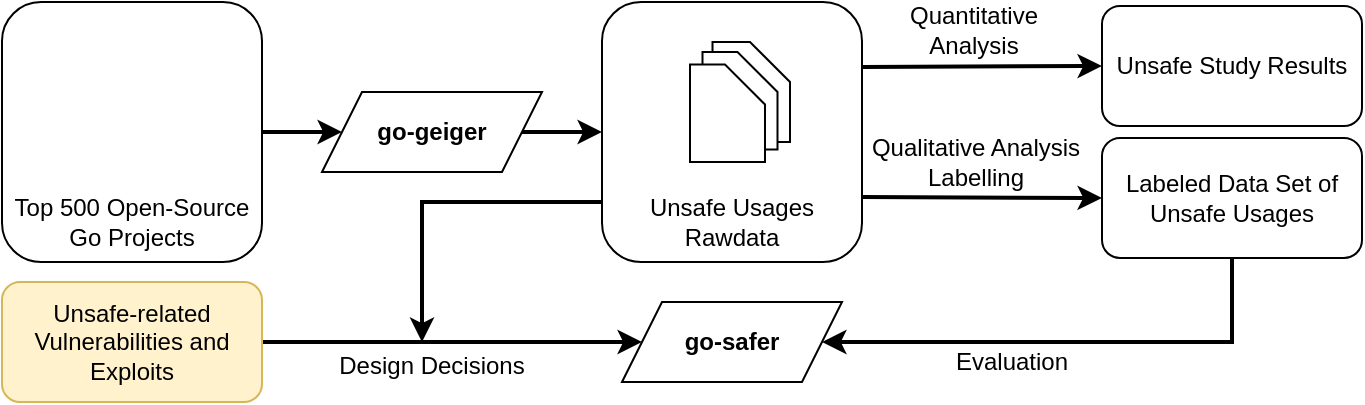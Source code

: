 <mxfile version="13.6.5" type="device"><diagram id="x5MXRrgYkv_Letm8EGmL" name="Page-1"><mxGraphModel dx="1021" dy="527" grid="1" gridSize="10" guides="1" tooltips="1" connect="1" arrows="1" fold="1" page="1" pageScale="1" pageWidth="1169" pageHeight="827" math="0" shadow="0"><root><mxCell id="0"/><mxCell id="1" parent="0"/><mxCell id="qrASa8LLpBvIJc4VBqNg-28" style="edgeStyle=orthogonalEdgeStyle;rounded=0;orthogonalLoop=1;jettySize=auto;html=1;exitX=1;exitY=0.5;exitDx=0;exitDy=0;entryX=0;entryY=0.5;entryDx=0;entryDy=0;strokeWidth=2;" edge="1" parent="1" source="qrASa8LLpBvIJc4VBqNg-6" target="qrASa8LLpBvIJc4VBqNg-14"><mxGeometry relative="1" as="geometry"/></mxCell><mxCell id="qrASa8LLpBvIJc4VBqNg-6" value="&lt;b&gt;go-geiger&lt;/b&gt;" style="shape=parallelogram;perimeter=parallelogramPerimeter;whiteSpace=wrap;html=1;fixedSize=1;" vertex="1" parent="1"><mxGeometry x="240" y="405" width="110" height="40" as="geometry"/></mxCell><mxCell id="qrASa8LLpBvIJc4VBqNg-7" value="&lt;b&gt;go-safer&lt;/b&gt;" style="shape=parallelogram;perimeter=parallelogramPerimeter;whiteSpace=wrap;html=1;fixedSize=1;" vertex="1" parent="1"><mxGeometry x="390" y="510" width="110" height="40" as="geometry"/></mxCell><mxCell id="qrASa8LLpBvIJc4VBqNg-34" style="edgeStyle=none;rounded=0;orthogonalLoop=1;jettySize=auto;html=1;exitX=1;exitY=0.5;exitDx=0;exitDy=0;entryX=0;entryY=0.5;entryDx=0;entryDy=0;strokeWidth=2;" edge="1" parent="1" source="qrASa8LLpBvIJc4VBqNg-9" target="qrASa8LLpBvIJc4VBqNg-7"><mxGeometry relative="1" as="geometry"/></mxCell><mxCell id="qrASa8LLpBvIJc4VBqNg-9" value="Unsafe-related Vulnerabilities and Exploits" style="rounded=1;whiteSpace=wrap;html=1;fillColor=#fff2cc;strokeColor=#d6b656;" vertex="1" parent="1"><mxGeometry x="80" y="500" width="130" height="60" as="geometry"/></mxCell><mxCell id="qrASa8LLpBvIJc4VBqNg-37" style="edgeStyle=orthogonalEdgeStyle;rounded=0;orthogonalLoop=1;jettySize=auto;html=1;exitX=0.5;exitY=1;exitDx=0;exitDy=0;entryX=1;entryY=0.5;entryDx=0;entryDy=0;strokeWidth=2;" edge="1" parent="1" source="qrASa8LLpBvIJc4VBqNg-12" target="qrASa8LLpBvIJc4VBqNg-7"><mxGeometry relative="1" as="geometry"><Array as="points"><mxPoint x="695" y="530"/></Array></mxGeometry></mxCell><mxCell id="qrASa8LLpBvIJc4VBqNg-12" value="Labeled Data Set of Unsafe Usages" style="rounded=1;whiteSpace=wrap;html=1;" vertex="1" parent="1"><mxGeometry x="630" y="428" width="130" height="60" as="geometry"/></mxCell><mxCell id="qrASa8LLpBvIJc4VBqNg-13" value="Unsafe Study Results" style="rounded=1;whiteSpace=wrap;html=1;" vertex="1" parent="1"><mxGeometry x="630" y="362" width="130" height="60" as="geometry"/></mxCell><mxCell id="qrASa8LLpBvIJc4VBqNg-27" value="" style="group" vertex="1" connectable="0" parent="1"><mxGeometry x="380" y="360" width="130" height="130" as="geometry"/></mxCell><mxCell id="qrASa8LLpBvIJc4VBqNg-14" value="" style="rounded=1;whiteSpace=wrap;html=1;" vertex="1" parent="qrASa8LLpBvIJc4VBqNg-27"><mxGeometry width="130" height="130" as="geometry"/></mxCell><mxCell id="qrASa8LLpBvIJc4VBqNg-15" value="Unsafe Usages Rawdata" style="text;html=1;strokeColor=none;fillColor=none;align=center;verticalAlign=middle;whiteSpace=wrap;rounded=0;" vertex="1" parent="qrASa8LLpBvIJc4VBqNg-27"><mxGeometry y="100" width="130" height="20" as="geometry"/></mxCell><mxCell id="qrASa8LLpBvIJc4VBqNg-20" value="" style="group" vertex="1" connectable="0" parent="qrASa8LLpBvIJc4VBqNg-27"><mxGeometry x="44" y="20" width="50" height="60" as="geometry"/></mxCell><mxCell id="qrASa8LLpBvIJc4VBqNg-16" value="" style="shape=card;whiteSpace=wrap;html=1;size=20;flipH=1;" vertex="1" parent="qrASa8LLpBvIJc4VBqNg-20"><mxGeometry x="11.25" width="38.75" height="50" as="geometry"/></mxCell><mxCell id="qrASa8LLpBvIJc4VBqNg-18" value="" style="shape=card;whiteSpace=wrap;html=1;size=20;flipH=1;" vertex="1" parent="qrASa8LLpBvIJc4VBqNg-20"><mxGeometry x="6.25" y="5" width="37.5" height="48.75" as="geometry"/></mxCell><mxCell id="qrASa8LLpBvIJc4VBqNg-17" value="" style="shape=card;whiteSpace=wrap;html=1;size=20;flipH=1;" vertex="1" parent="qrASa8LLpBvIJc4VBqNg-20"><mxGeometry y="11.25" width="37.5" height="48.75" as="geometry"/></mxCell><mxCell id="qrASa8LLpBvIJc4VBqNg-30" style="rounded=0;orthogonalLoop=1;jettySize=auto;html=1;exitX=1;exitY=0.25;exitDx=0;exitDy=0;entryX=0;entryY=0.5;entryDx=0;entryDy=0;strokeWidth=2;" edge="1" parent="1" source="qrASa8LLpBvIJc4VBqNg-14" target="qrASa8LLpBvIJc4VBqNg-13"><mxGeometry relative="1" as="geometry"/></mxCell><mxCell id="qrASa8LLpBvIJc4VBqNg-31" style="edgeStyle=none;rounded=0;orthogonalLoop=1;jettySize=auto;html=1;exitX=1;exitY=0.75;exitDx=0;exitDy=0;entryX=0;entryY=0.5;entryDx=0;entryDy=0;strokeWidth=2;" edge="1" parent="1" source="qrASa8LLpBvIJc4VBqNg-14" target="qrASa8LLpBvIJc4VBqNg-12"><mxGeometry relative="1" as="geometry"/></mxCell><mxCell id="qrASa8LLpBvIJc4VBqNg-32" value="Quantitative Analysis" style="text;html=1;strokeColor=none;fillColor=none;align=center;verticalAlign=middle;whiteSpace=wrap;rounded=0;" vertex="1" parent="1"><mxGeometry x="546" y="364" width="40" height="20" as="geometry"/></mxCell><mxCell id="qrASa8LLpBvIJc4VBqNg-33" value="Qualitative Analysis Labelling" style="text;html=1;strokeColor=none;fillColor=none;align=center;verticalAlign=middle;whiteSpace=wrap;rounded=0;" vertex="1" parent="1"><mxGeometry x="512" y="430" width="110" height="20" as="geometry"/></mxCell><mxCell id="qrASa8LLpBvIJc4VBqNg-35" style="edgeStyle=orthogonalEdgeStyle;rounded=0;orthogonalLoop=1;jettySize=auto;html=1;exitX=0;exitY=0;exitDx=0;exitDy=0;strokeWidth=2;" edge="1" parent="1" source="qrASa8LLpBvIJc4VBqNg-15"><mxGeometry relative="1" as="geometry"><mxPoint x="290" y="530" as="targetPoint"/><Array as="points"><mxPoint x="290" y="460"/></Array></mxGeometry></mxCell><mxCell id="qrASa8LLpBvIJc4VBqNg-36" value="Design Decisions" style="text;html=1;strokeColor=none;fillColor=none;align=center;verticalAlign=middle;whiteSpace=wrap;rounded=0;" vertex="1" parent="1"><mxGeometry x="220" y="532" width="150" height="20" as="geometry"/></mxCell><mxCell id="qrASa8LLpBvIJc4VBqNg-38" value="Evaluation" style="text;html=1;strokeColor=none;fillColor=none;align=center;verticalAlign=middle;whiteSpace=wrap;rounded=0;" vertex="1" parent="1"><mxGeometry x="510" y="530" width="150" height="20" as="geometry"/></mxCell><mxCell id="qrASa8LLpBvIJc4VBqNg-39" value="" style="group" vertex="1" connectable="0" parent="1"><mxGeometry x="80" y="360" width="130" height="130" as="geometry"/></mxCell><mxCell id="qrASa8LLpBvIJc4VBqNg-40" value="" style="rounded=1;whiteSpace=wrap;html=1;" vertex="1" parent="qrASa8LLpBvIJc4VBqNg-39"><mxGeometry width="130" height="130" as="geometry"/></mxCell><mxCell id="qrASa8LLpBvIJc4VBqNg-41" value="Top 500 Open-Source&lt;br&gt;Go Projects" style="text;html=1;strokeColor=none;fillColor=none;align=center;verticalAlign=middle;whiteSpace=wrap;rounded=0;" vertex="1" parent="qrASa8LLpBvIJc4VBqNg-39"><mxGeometry y="100" width="130" height="20" as="geometry"/></mxCell><mxCell id="qrASa8LLpBvIJc4VBqNg-47" value="" style="shape=image;verticalLabelPosition=bottom;labelBackgroundColor=#ffffff;verticalAlign=top;aspect=fixed;imageAspect=0;image=https://upload.wikimedia.org/wikipedia/commons/thumb/9/91/Octicons-mark-github.svg/1024px-Octicons-mark-github.svg.png;" vertex="1" parent="qrASa8LLpBvIJc4VBqNg-39"><mxGeometry x="35" y="24" width="60" height="60" as="geometry"/></mxCell><mxCell id="qrASa8LLpBvIJc4VBqNg-46" style="edgeStyle=orthogonalEdgeStyle;rounded=0;orthogonalLoop=1;jettySize=auto;html=1;exitX=1;exitY=0.5;exitDx=0;exitDy=0;entryX=0;entryY=0.5;entryDx=0;entryDy=0;strokeWidth=2;" edge="1" parent="1" source="qrASa8LLpBvIJc4VBqNg-40" target="qrASa8LLpBvIJc4VBqNg-6"><mxGeometry relative="1" as="geometry"/></mxCell></root></mxGraphModel></diagram></mxfile>